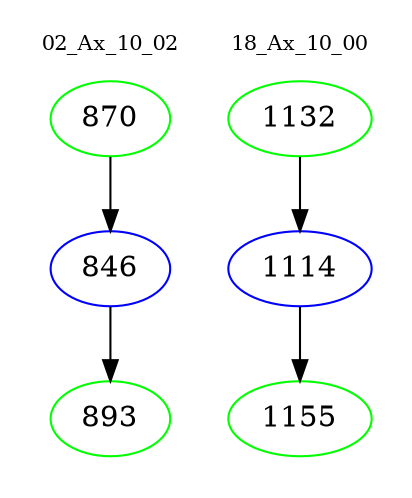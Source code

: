 digraph{
subgraph cluster_0 {
color = white
label = "02_Ax_10_02";
fontsize=10;
T0_870 [label="870", color="green"]
T0_870 -> T0_846 [color="black"]
T0_846 [label="846", color="blue"]
T0_846 -> T0_893 [color="black"]
T0_893 [label="893", color="green"]
}
subgraph cluster_1 {
color = white
label = "18_Ax_10_00";
fontsize=10;
T1_1132 [label="1132", color="green"]
T1_1132 -> T1_1114 [color="black"]
T1_1114 [label="1114", color="blue"]
T1_1114 -> T1_1155 [color="black"]
T1_1155 [label="1155", color="green"]
}
}
